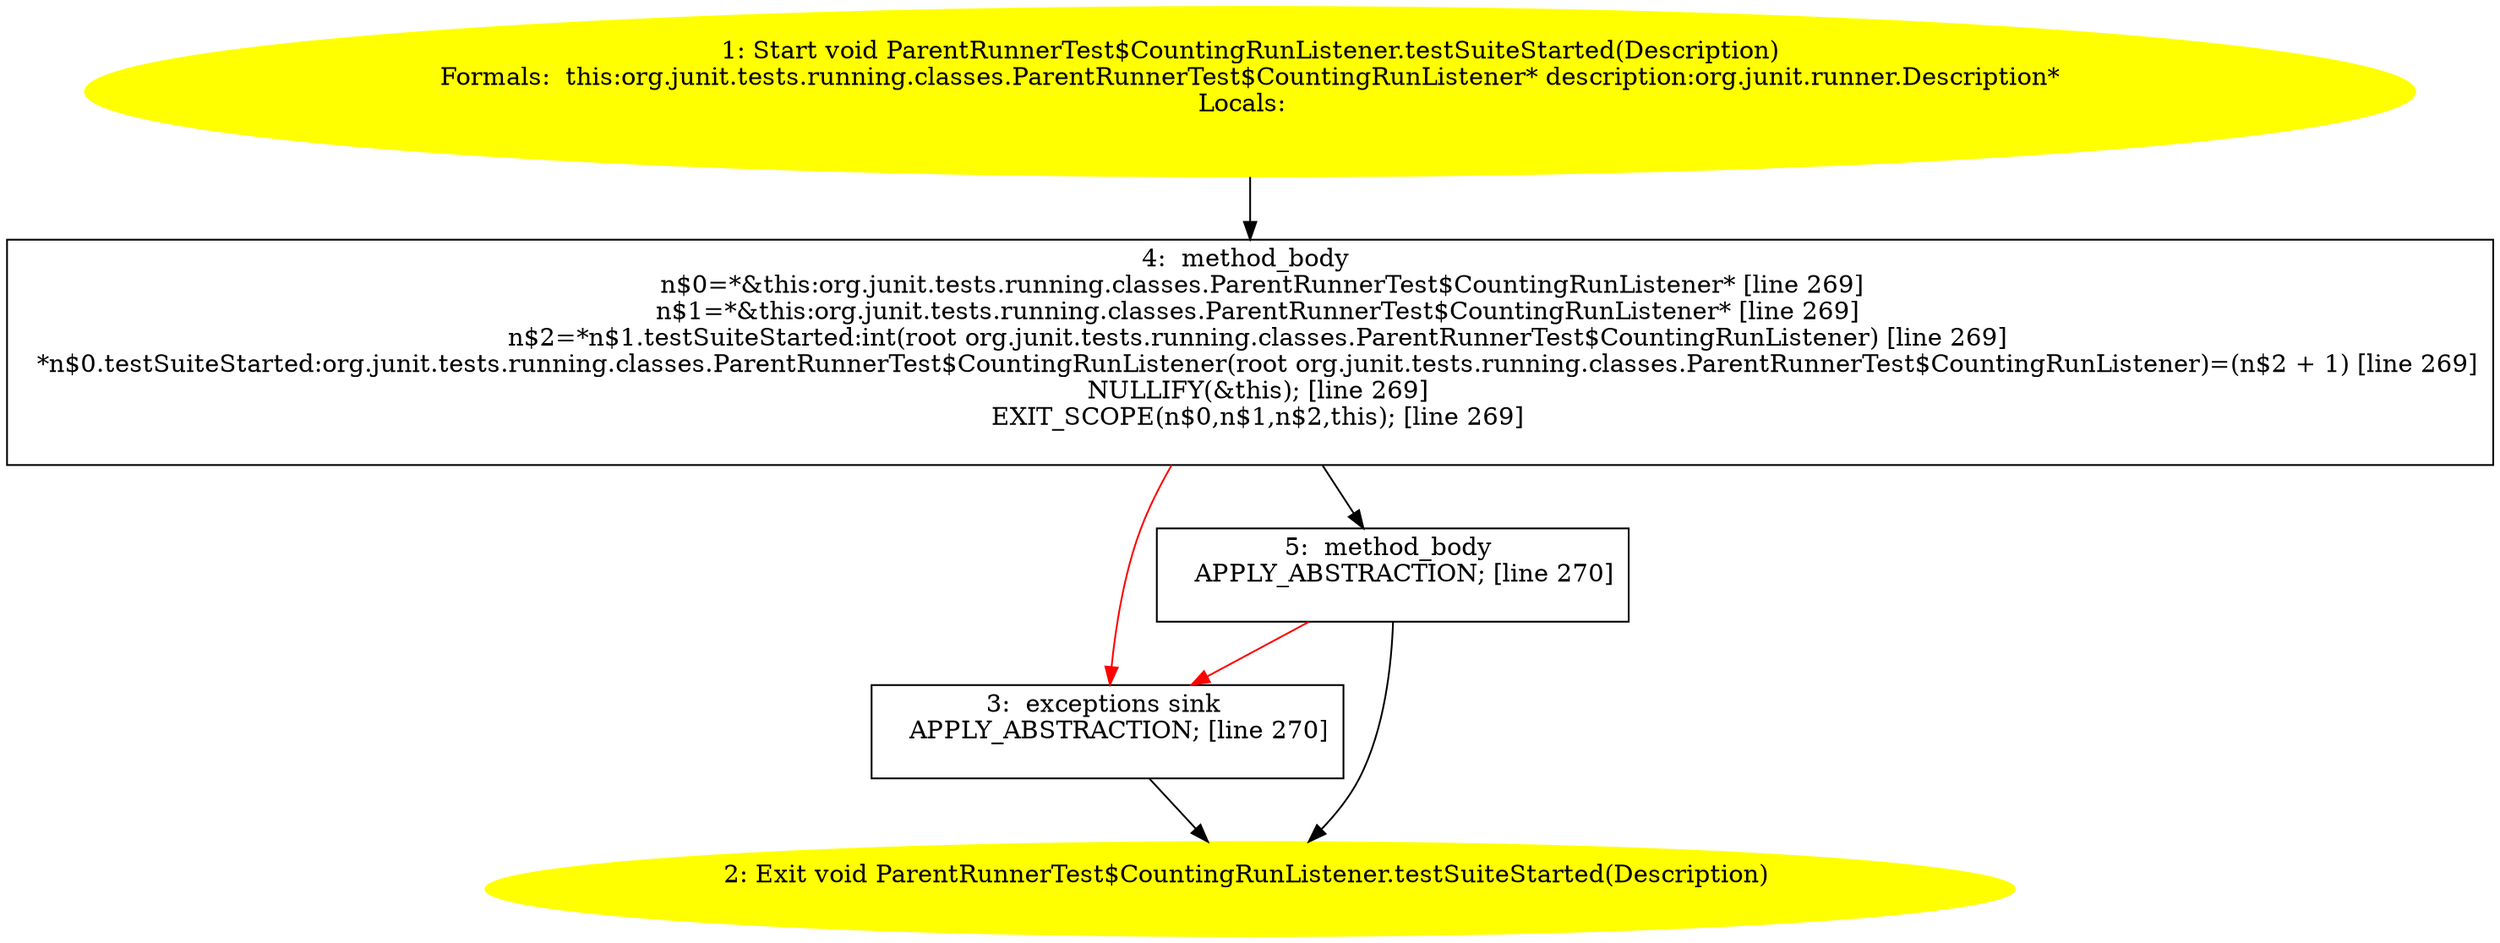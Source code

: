 /* @generated */
digraph cfg {
"org.junit.tests.running.classes.ParentRunnerTest$CountingRunListener.testSuiteStarted(org.junit.runn.8b18b971097d7b13914c5cfc5798782a_1" [label="1: Start void ParentRunnerTest$CountingRunListener.testSuiteStarted(Description)\nFormals:  this:org.junit.tests.running.classes.ParentRunnerTest$CountingRunListener* description:org.junit.runner.Description*\nLocals:  \n  " color=yellow style=filled]
	

	 "org.junit.tests.running.classes.ParentRunnerTest$CountingRunListener.testSuiteStarted(org.junit.runn.8b18b971097d7b13914c5cfc5798782a_1" -> "org.junit.tests.running.classes.ParentRunnerTest$CountingRunListener.testSuiteStarted(org.junit.runn.8b18b971097d7b13914c5cfc5798782a_4" ;
"org.junit.tests.running.classes.ParentRunnerTest$CountingRunListener.testSuiteStarted(org.junit.runn.8b18b971097d7b13914c5cfc5798782a_2" [label="2: Exit void ParentRunnerTest$CountingRunListener.testSuiteStarted(Description) \n  " color=yellow style=filled]
	

"org.junit.tests.running.classes.ParentRunnerTest$CountingRunListener.testSuiteStarted(org.junit.runn.8b18b971097d7b13914c5cfc5798782a_3" [label="3:  exceptions sink \n   APPLY_ABSTRACTION; [line 270]\n " shape="box"]
	

	 "org.junit.tests.running.classes.ParentRunnerTest$CountingRunListener.testSuiteStarted(org.junit.runn.8b18b971097d7b13914c5cfc5798782a_3" -> "org.junit.tests.running.classes.ParentRunnerTest$CountingRunListener.testSuiteStarted(org.junit.runn.8b18b971097d7b13914c5cfc5798782a_2" ;
"org.junit.tests.running.classes.ParentRunnerTest$CountingRunListener.testSuiteStarted(org.junit.runn.8b18b971097d7b13914c5cfc5798782a_4" [label="4:  method_body \n   n$0=*&this:org.junit.tests.running.classes.ParentRunnerTest$CountingRunListener* [line 269]\n  n$1=*&this:org.junit.tests.running.classes.ParentRunnerTest$CountingRunListener* [line 269]\n  n$2=*n$1.testSuiteStarted:int(root org.junit.tests.running.classes.ParentRunnerTest$CountingRunListener) [line 269]\n  *n$0.testSuiteStarted:org.junit.tests.running.classes.ParentRunnerTest$CountingRunListener(root org.junit.tests.running.classes.ParentRunnerTest$CountingRunListener)=(n$2 + 1) [line 269]\n  NULLIFY(&this); [line 269]\n  EXIT_SCOPE(n$0,n$1,n$2,this); [line 269]\n " shape="box"]
	

	 "org.junit.tests.running.classes.ParentRunnerTest$CountingRunListener.testSuiteStarted(org.junit.runn.8b18b971097d7b13914c5cfc5798782a_4" -> "org.junit.tests.running.classes.ParentRunnerTest$CountingRunListener.testSuiteStarted(org.junit.runn.8b18b971097d7b13914c5cfc5798782a_5" ;
	 "org.junit.tests.running.classes.ParentRunnerTest$CountingRunListener.testSuiteStarted(org.junit.runn.8b18b971097d7b13914c5cfc5798782a_4" -> "org.junit.tests.running.classes.ParentRunnerTest$CountingRunListener.testSuiteStarted(org.junit.runn.8b18b971097d7b13914c5cfc5798782a_3" [color="red" ];
"org.junit.tests.running.classes.ParentRunnerTest$CountingRunListener.testSuiteStarted(org.junit.runn.8b18b971097d7b13914c5cfc5798782a_5" [label="5:  method_body \n   APPLY_ABSTRACTION; [line 270]\n " shape="box"]
	

	 "org.junit.tests.running.classes.ParentRunnerTest$CountingRunListener.testSuiteStarted(org.junit.runn.8b18b971097d7b13914c5cfc5798782a_5" -> "org.junit.tests.running.classes.ParentRunnerTest$CountingRunListener.testSuiteStarted(org.junit.runn.8b18b971097d7b13914c5cfc5798782a_2" ;
	 "org.junit.tests.running.classes.ParentRunnerTest$CountingRunListener.testSuiteStarted(org.junit.runn.8b18b971097d7b13914c5cfc5798782a_5" -> "org.junit.tests.running.classes.ParentRunnerTest$CountingRunListener.testSuiteStarted(org.junit.runn.8b18b971097d7b13914c5cfc5798782a_3" [color="red" ];
}
